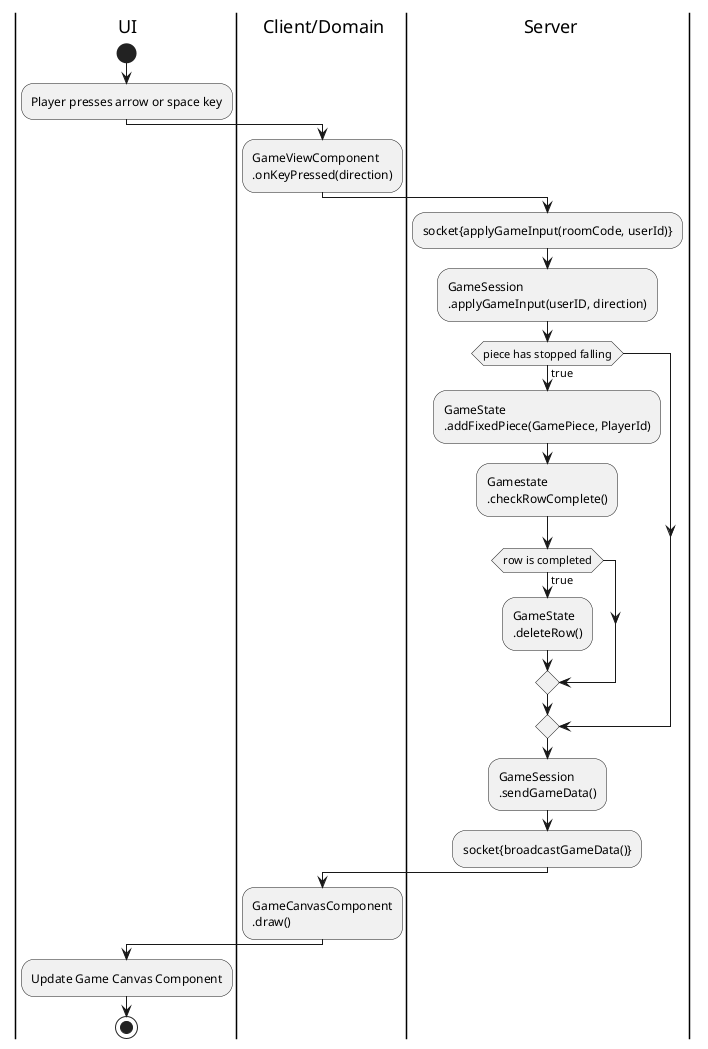@startuml JoinRoom
skinparam linetype ortho

|ui| UI
|cd| Client/Domain
|sd| Server

|ui|
start

|ui|
:Player presses arrow or space key;
|cd|
:GameViewComponent 
.onKeyPressed(direction);

|sd|
:socket{applyGameInput(roomCode, userId)};
:GameSession
.applyGameInput(userID, direction);
if (piece has stopped falling) is (true) then
:GameState
.addFixedPiece(GamePiece, PlayerId);
:Gamestate
.checkRowComplete();
    if (row is completed) is (true) then
    :GameState
    .deleteRow();
    endif
endif
:GameSession
.sendGameData();
:socket{broadcastGameData()};
|cd|
:GameCanvasComponent
.draw();

|ui|
:Update Game Canvas Component;
stop

@enduml